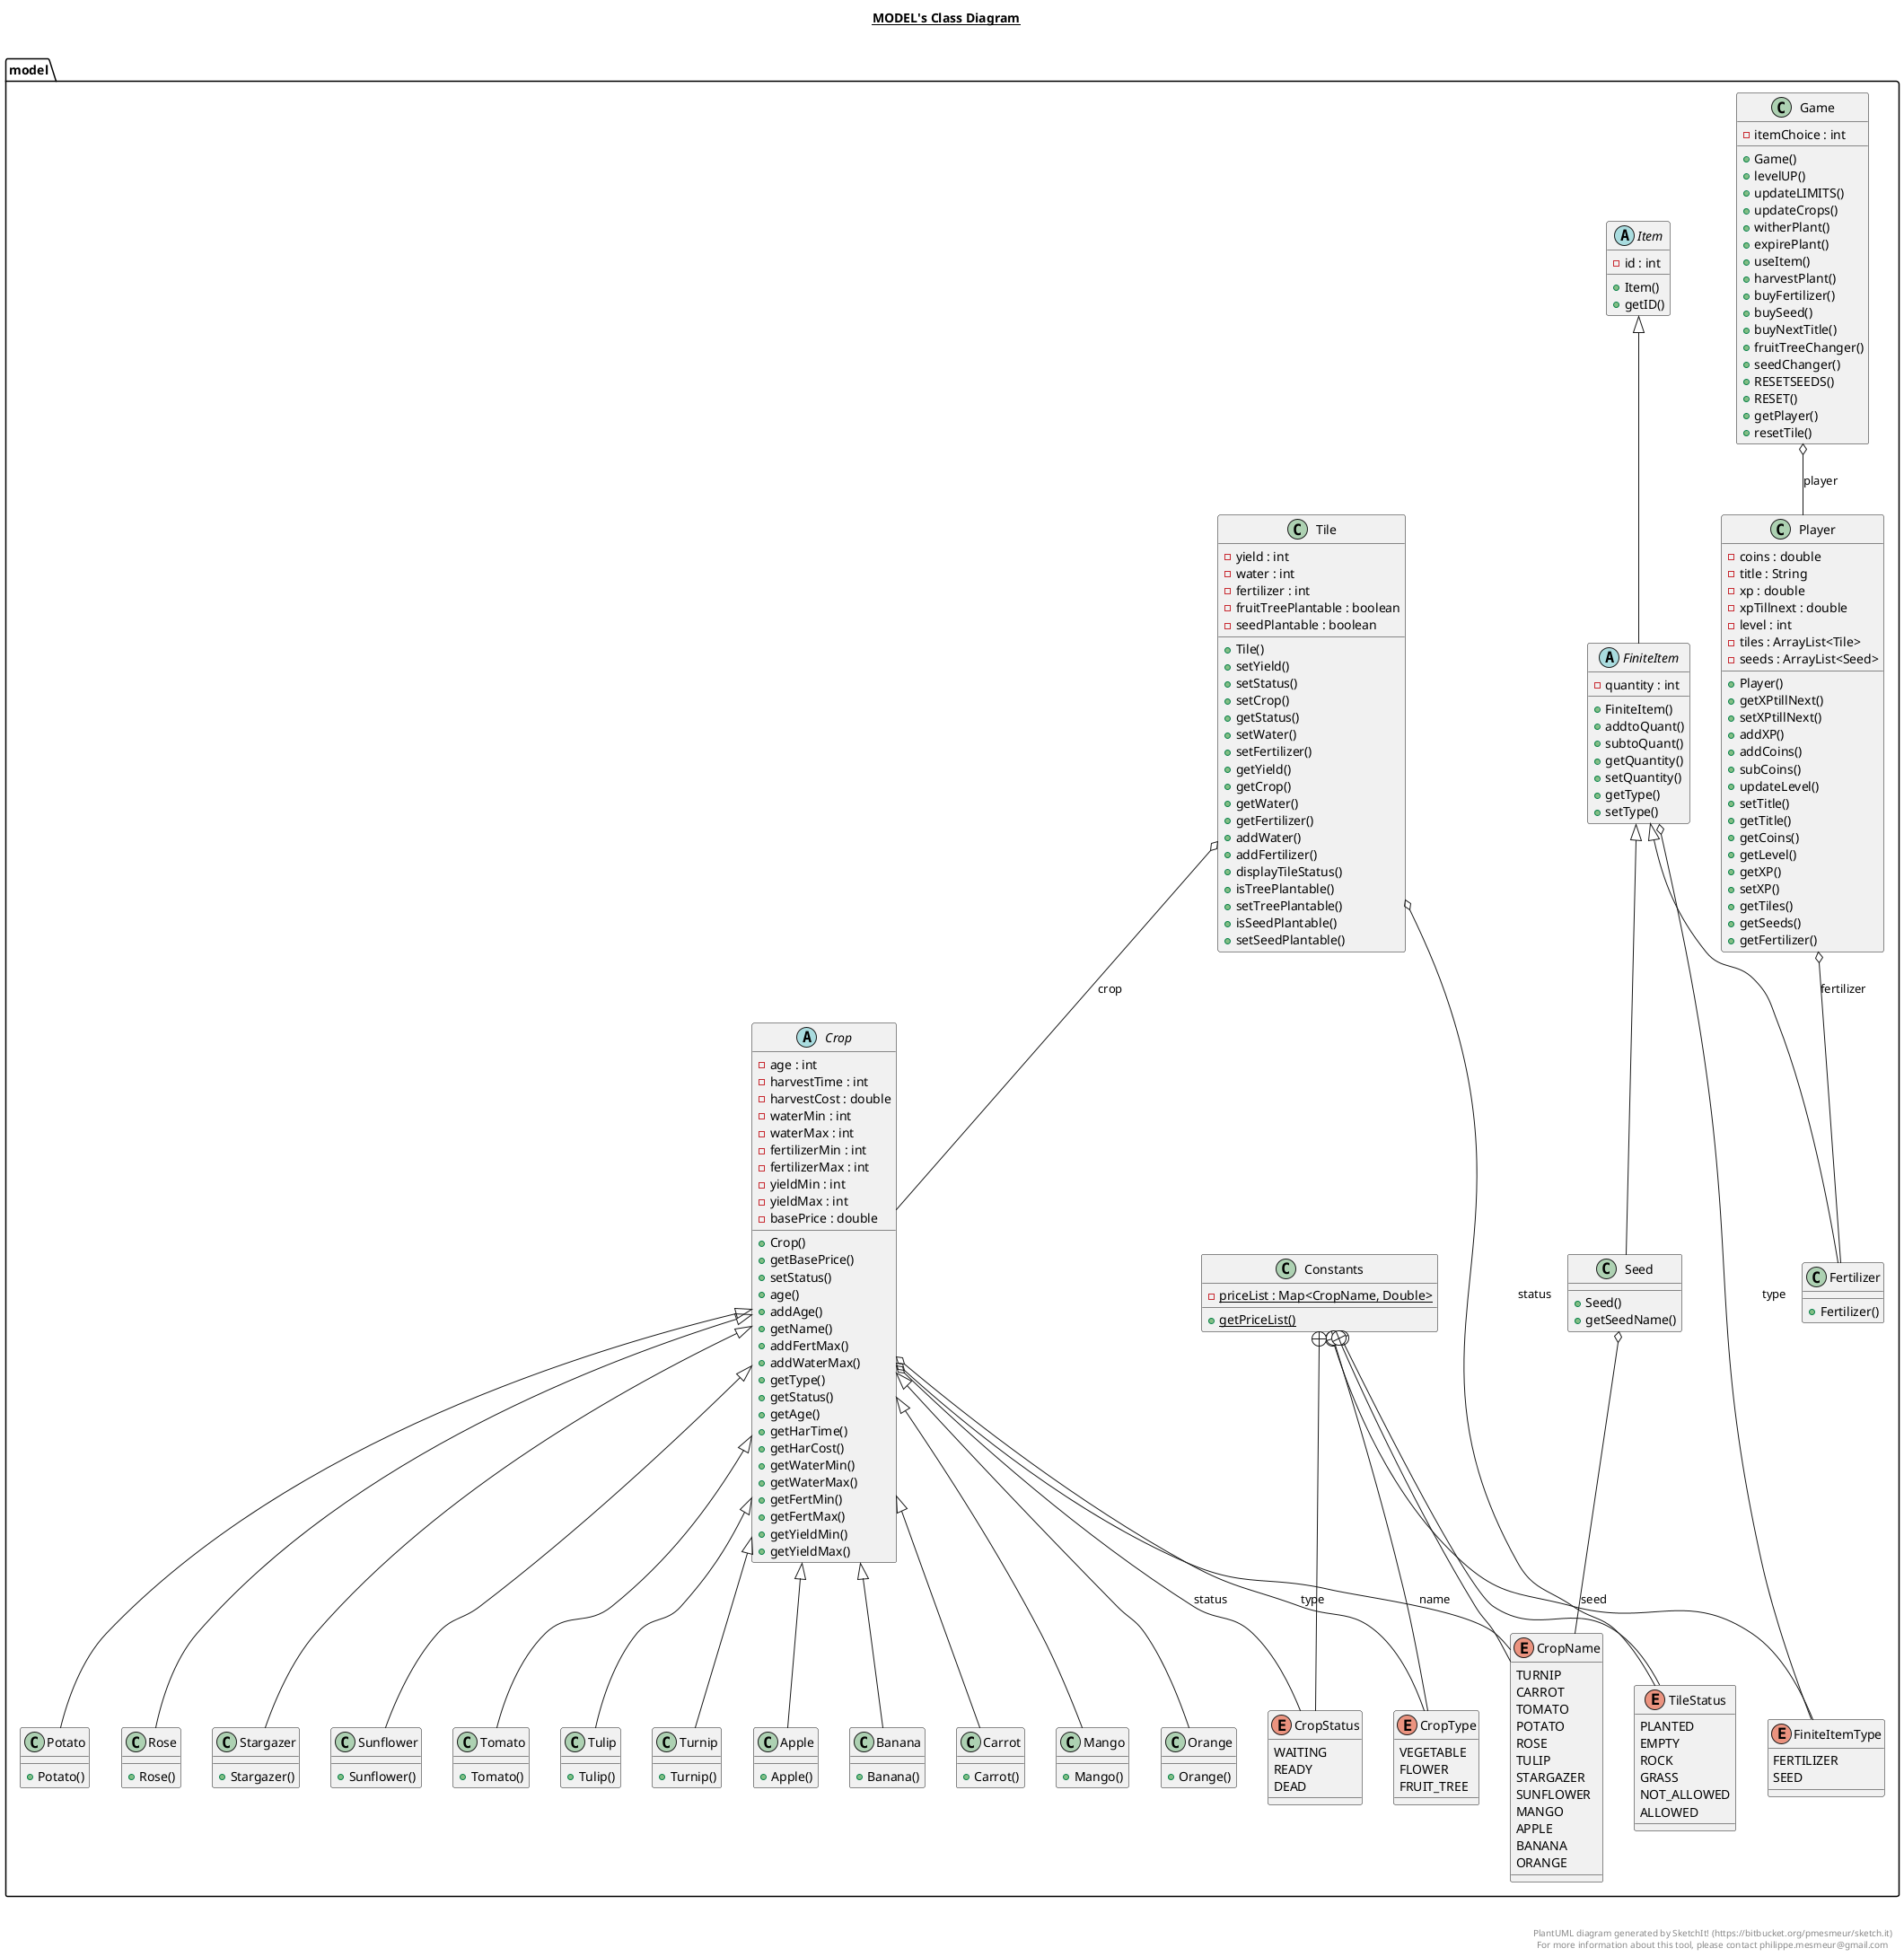 @startuml

title __MODEL's Class Diagram__\n

  package model {
    class Apple {
        + Apple()
    }
  }
  

  package model {
    class Banana {
        + Banana()
    }
  }
  

  package model {
    class Carrot {
        + Carrot()
    }
  }
  

  package model {
    class Constants {
        {static} - priceList : Map<CropName, Double>
        {static} + getPriceList()
    }
  }
  

  package model {
    enum FiniteItemType {
      FERTILIZER
      SEED
    }
  }
  

  package model {
    enum TileStatus {
      PLANTED
      EMPTY
      ROCK
      GRASS
      NOT_ALLOWED
      ALLOWED
    }
  }
  

  package model {
    enum CropType {
      VEGETABLE
      FLOWER
      FRUIT_TREE
    }
  }
  

  package model {
    enum CropStatus {
      WAITING
      READY
      DEAD
    }
  }
  

  package model {
    enum CropName {
      TURNIP
      CARROT
      TOMATO
      POTATO
      ROSE
      TULIP
      STARGAZER
      SUNFLOWER
      MANGO
      APPLE
      BANANA
      ORANGE
    }
  }
  

  package model {
    abstract class Crop {
        - age : int
        - harvestTime : int
        - harvestCost : double
        - waterMin : int
        - waterMax : int
        - fertilizerMin : int
        - fertilizerMax : int
        - yieldMin : int
        - yieldMax : int
        - basePrice : double
        + Crop()
        + getBasePrice()
        + setStatus()
        + age()
        + addAge()
        + getName()
        + addFertMax()
        + addWaterMax()
        + getType()
        + getStatus()
        + getAge()
        + getHarTime()
        + getHarCost()
        + getWaterMin()
        + getWaterMax()
        + getFertMin()
        + getFertMax()
        + getYieldMin()
        + getYieldMax()
    }
  }
  

  package model {
    class Fertilizer {
        + Fertilizer()
    }
  }
  

  package model {
    abstract class FiniteItem {
        - quantity : int
        + FiniteItem()
        + addtoQuant()
        + subtoQuant()
        + getQuantity()
        + setQuantity()
        + getType()
        + setType()
    }
  }
  

  package model {
    class Game {
        - itemChoice : int
        + Game()
        + levelUP()
        + updateLIMITS()
        + updateCrops()
        + witherPlant()
        + expirePlant()
        + useItem()
        + harvestPlant()
        + buyFertilizer()
        + buySeed()
        + buyNextTitle()
        + fruitTreeChanger()
        + seedChanger()
        + RESETSEEDS()
        + RESET()
        + getPlayer()
        + resetTile()
    }
  }
  

  package model {
    abstract class Item {
        - id : int
        + Item()
        + getID()
    }
  }
  

  package model {
    class Mango {
        + Mango()
    }
  }
  

  package model {
    class Orange {
        + Orange()
    }
  }
  

  package model {
    class Player {
        - coins : double
        - title : String
        - xp : double
        - xpTillnext : double
        - level : int
        - tiles : ArrayList<Tile>
        - seeds : ArrayList<Seed>
        + Player()
        + getXPtillNext()
        + setXPtillNext()
        + addXP()
        + addCoins()
        + subCoins()
        + updateLevel()
        + setTitle()
        + getTitle()
        + getCoins()
        + getLevel()
        + getXP()
        + setXP()
        + getTiles()
        + getSeeds()
        + getFertilizer()
    }
  }
  

  package model {
    class Potato {
        + Potato()
    }
  }
  

  package model {
    class Rose {
        + Rose()
    }
  }
  

  package model {
    class Seed {
        + Seed()
        + getSeedName()
    }
  }
  

  package model {
    class Stargazer {
        + Stargazer()
    }
  }
  

  package model {
    class Sunflower {
        + Sunflower()
    }
  }
  

  package model {
    class Tile {
        - yield : int
        - water : int
        - fertilizer : int
        - fruitTreePlantable : boolean
        - seedPlantable : boolean
        + Tile()
        + setYield()
        + setStatus()
        + setCrop()
        + getStatus()
        + setWater()
        + setFertilizer()
        + getYield()
        + getCrop()
        + getWater()
        + getFertilizer()
        + addWater()
        + addFertilizer()
        + displayTileStatus()
        + isTreePlantable()
        + setTreePlantable()
        + isSeedPlantable()
        + setSeedPlantable()
    }
  }
  

  package model {
    class Tomato {
        + Tomato()
    }
  }
  

  package model {
    class Tulip {
        + Tulip()
    }
  }
  

  package model {
    class Turnip {
        + Turnip()
    }
  }
  

  Apple -up-|> Crop
  Banana -up-|> Crop
  Carrot -up-|> Crop
  Constants +-down- FiniteItemType
  Constants +-down- TileStatus
  Constants +-down- CropType
  Constants +-down- CropStatus
  Constants +-down- CropName
  Crop o-- CropName : name
  Crop o-- CropType : type
  Crop o-- CropStatus : status
  Fertilizer -up-|> FiniteItem
  FiniteItem -up-|> Item
  FiniteItem o-- FiniteItemType : type
  Game o-- Player : player
  Mango -up-|> Crop
  Orange -up-|> Crop
  Player o-- Fertilizer : fertilizer
  Potato -up-|> Crop
  Rose -up-|> Crop
  Seed -up-|> FiniteItem
  Seed o-- CropName : seed
  Stargazer -up-|> Crop
  Sunflower -up-|> Crop
  Tile o-- TileStatus : status
  Tile o-- Crop : crop
  Tomato -up-|> Crop
  Tulip -up-|> Crop
  Turnip -up-|> Crop


right footer


PlantUML diagram generated by SketchIt! (https://bitbucket.org/pmesmeur/sketch.it)
For more information about this tool, please contact philippe.mesmeur@gmail.com
endfooter

@enduml
